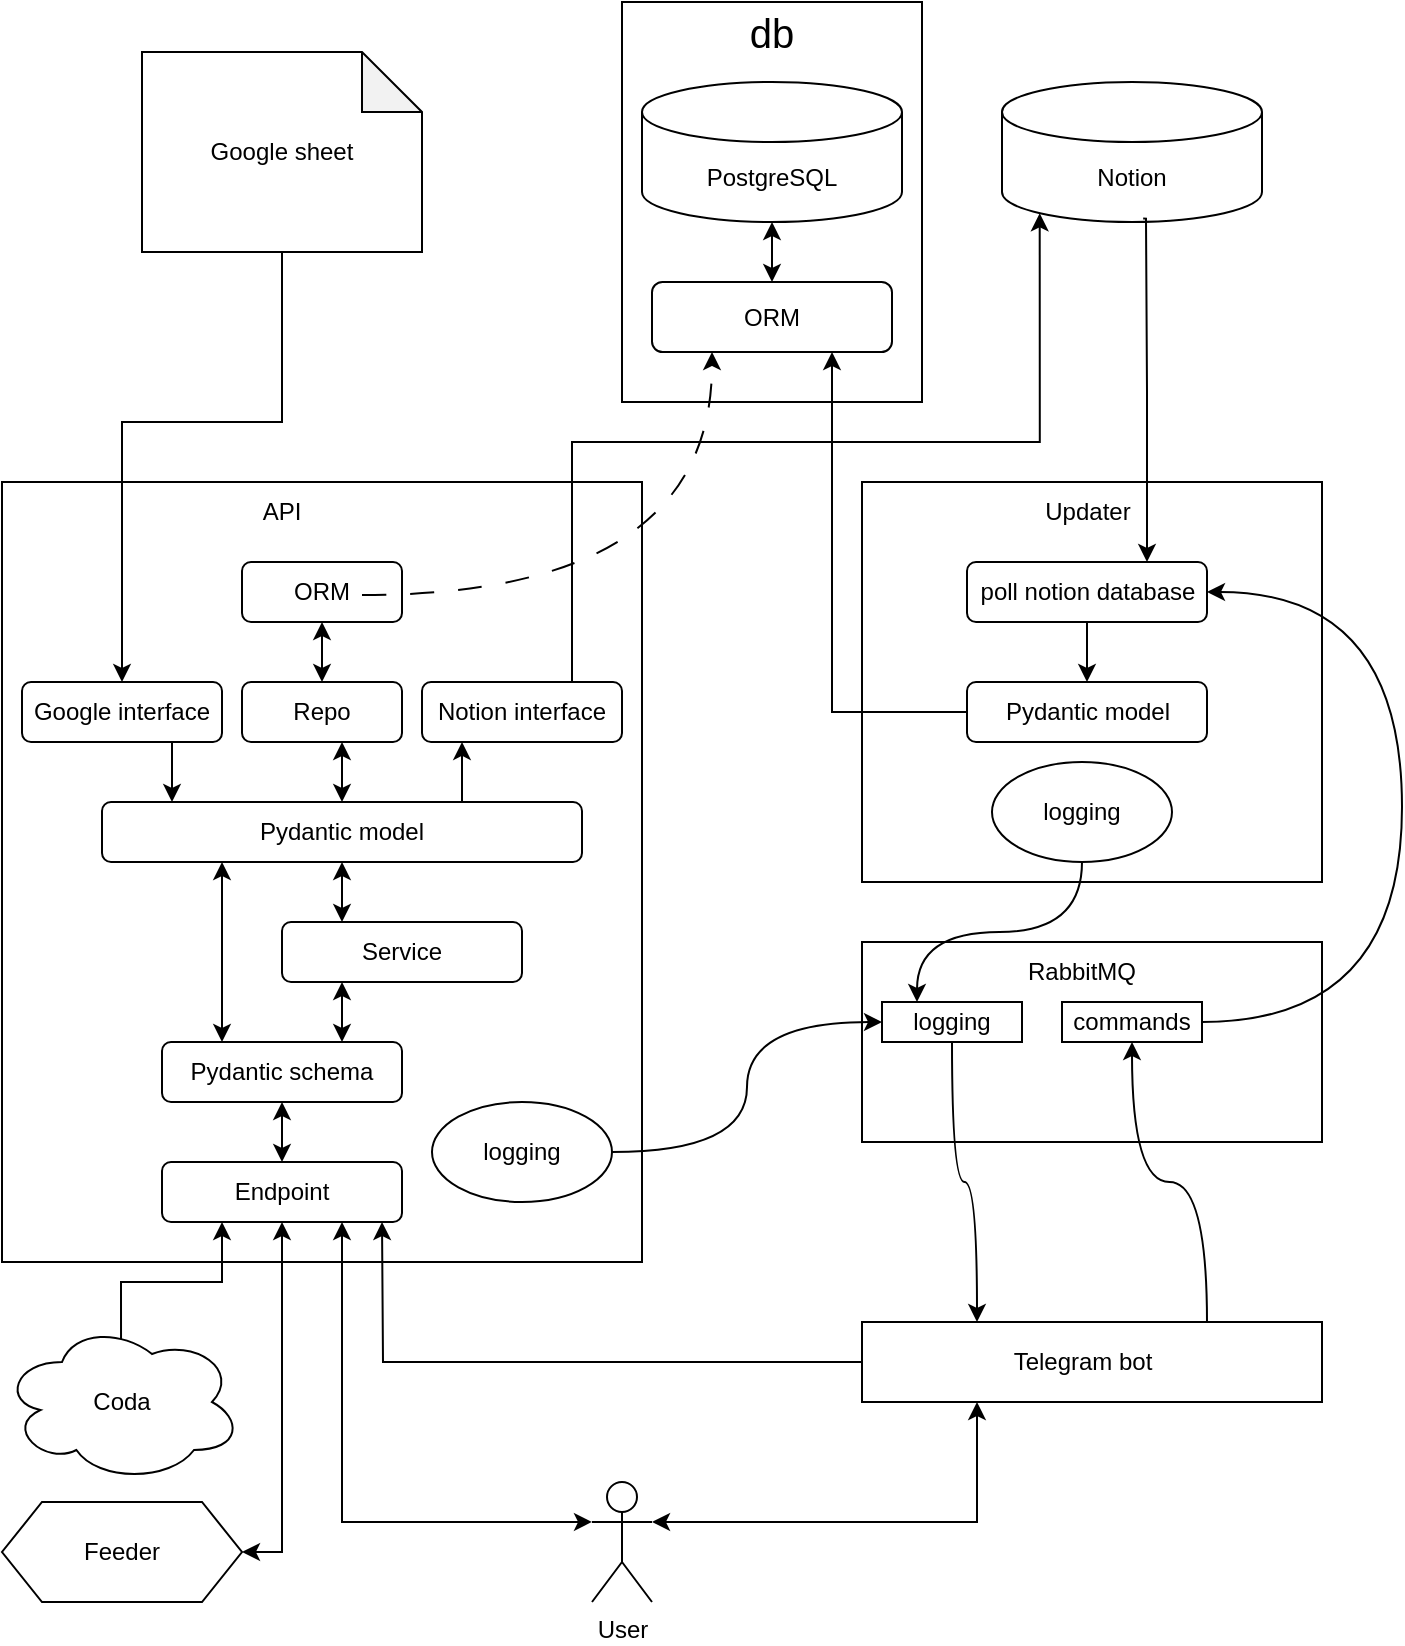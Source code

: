 <mxfile version="24.0.7" type="github">
  <diagram name="Page-1" id="0783ab3e-0a74-02c8-0abd-f7b4e66b4bec">
    <mxGraphModel dx="1243" dy="692" grid="1" gridSize="10" guides="1" tooltips="1" connect="1" arrows="1" fold="1" page="1" pageScale="1" pageWidth="850" pageHeight="1100" background="none" math="0" shadow="0">
      <root>
        <mxCell id="0" />
        <mxCell id="1" parent="0" />
        <mxCell id="vNmmwuqj3OOaJrDfATkK-8" value="" style="rounded=0;whiteSpace=wrap;html=1;fillColor=none;" vertex="1" parent="1">
          <mxGeometry x="350" y="160" width="150" height="200" as="geometry" />
        </mxCell>
        <mxCell id="vNmmwuqj3OOaJrDfATkK-1" value="PostgreSQL" style="shape=cylinder3;whiteSpace=wrap;html=1;boundedLbl=1;backgroundOutline=1;size=15;" vertex="1" parent="1">
          <mxGeometry x="360" y="200" width="130" height="70" as="geometry" />
        </mxCell>
        <mxCell id="vNmmwuqj3OOaJrDfATkK-9" value="&lt;font style=&quot;font-size: 20px;&quot;&gt;db&lt;/font&gt;" style="text;strokeColor=none;align=center;fillColor=none;html=1;verticalAlign=middle;whiteSpace=wrap;rounded=0;" vertex="1" parent="1">
          <mxGeometry x="395" y="160" width="60" height="30" as="geometry" />
        </mxCell>
        <mxCell id="vNmmwuqj3OOaJrDfATkK-11" value="ORM" style="rounded=1;whiteSpace=wrap;html=1;" vertex="1" parent="1">
          <mxGeometry x="365" y="300" width="120" height="35" as="geometry" />
        </mxCell>
        <mxCell id="vNmmwuqj3OOaJrDfATkK-16" style="rounded=0;orthogonalLoop=1;jettySize=auto;html=1;entryX=0.5;entryY=1;entryDx=0;entryDy=0;entryPerimeter=0;edgeStyle=orthogonalEdgeStyle;startArrow=classic;startFill=1;" edge="1" parent="1" source="vNmmwuqj3OOaJrDfATkK-11" target="vNmmwuqj3OOaJrDfATkK-1">
          <mxGeometry relative="1" as="geometry" />
        </mxCell>
        <mxCell id="vNmmwuqj3OOaJrDfATkK-18" value="" style="rounded=0;whiteSpace=wrap;html=1;fillColor=none;" vertex="1" parent="1">
          <mxGeometry x="40" y="400" width="320" height="390" as="geometry" />
        </mxCell>
        <mxCell id="vNmmwuqj3OOaJrDfATkK-19" value="API" style="text;strokeColor=none;align=center;fillColor=none;html=1;verticalAlign=middle;whiteSpace=wrap;rounded=0;" vertex="1" parent="1">
          <mxGeometry x="150" y="400" width="60" height="30" as="geometry" />
        </mxCell>
        <mxCell id="vNmmwuqj3OOaJrDfATkK-20" value="ORM" style="rounded=1;whiteSpace=wrap;html=1;fillColor=default;" vertex="1" parent="1">
          <mxGeometry x="160" y="440" width="80" height="30" as="geometry" />
        </mxCell>
        <mxCell id="vNmmwuqj3OOaJrDfATkK-22" style="edgeStyle=orthogonalEdgeStyle;rounded=0;orthogonalLoop=1;jettySize=auto;html=1;entryX=0.25;entryY=1;entryDx=0;entryDy=0;strokeColor=default;elbow=vertical;curved=1;dashed=1;dashPattern=12 12;exitX=0.75;exitY=0.551;exitDx=0;exitDy=0;exitPerimeter=0;" edge="1" parent="1" source="vNmmwuqj3OOaJrDfATkK-20" target="vNmmwuqj3OOaJrDfATkK-11">
          <mxGeometry relative="1" as="geometry">
            <mxPoint x="260" y="456" as="sourcePoint" />
          </mxGeometry>
        </mxCell>
        <mxCell id="vNmmwuqj3OOaJrDfATkK-31" value="" style="edgeStyle=orthogonalEdgeStyle;rounded=0;orthogonalLoop=1;jettySize=auto;html=1;startArrow=classic;startFill=1;" edge="1" parent="1" source="vNmmwuqj3OOaJrDfATkK-23" target="vNmmwuqj3OOaJrDfATkK-29">
          <mxGeometry relative="1" as="geometry">
            <Array as="points">
              <mxPoint x="210" y="540" />
              <mxPoint x="210" y="540" />
            </Array>
          </mxGeometry>
        </mxCell>
        <mxCell id="vNmmwuqj3OOaJrDfATkK-23" value="Pydantic model" style="rounded=1;whiteSpace=wrap;html=1;fillColor=default;" vertex="1" parent="1">
          <mxGeometry x="90" y="560" width="240" height="30" as="geometry" />
        </mxCell>
        <mxCell id="vNmmwuqj3OOaJrDfATkK-33" style="edgeStyle=orthogonalEdgeStyle;rounded=0;orthogonalLoop=1;jettySize=auto;html=1;exitX=0.25;exitY=0;exitDx=0;exitDy=0;entryX=0.5;entryY=1;entryDx=0;entryDy=0;startArrow=classic;startFill=1;" edge="1" parent="1" source="vNmmwuqj3OOaJrDfATkK-26" target="vNmmwuqj3OOaJrDfATkK-23">
          <mxGeometry relative="1" as="geometry" />
        </mxCell>
        <mxCell id="vNmmwuqj3OOaJrDfATkK-26" value="Service" style="rounded=1;whiteSpace=wrap;html=1;" vertex="1" parent="1">
          <mxGeometry x="180" y="620" width="120" height="30" as="geometry" />
        </mxCell>
        <mxCell id="vNmmwuqj3OOaJrDfATkK-32" style="edgeStyle=orthogonalEdgeStyle;rounded=0;orthogonalLoop=1;jettySize=auto;html=1;exitX=0.25;exitY=0;exitDx=0;exitDy=0;entryX=0.25;entryY=1;entryDx=0;entryDy=0;endArrow=classic;endFill=1;startArrow=classic;startFill=1;" edge="1" parent="1" source="vNmmwuqj3OOaJrDfATkK-28" target="vNmmwuqj3OOaJrDfATkK-23">
          <mxGeometry relative="1" as="geometry" />
        </mxCell>
        <mxCell id="vNmmwuqj3OOaJrDfATkK-34" style="edgeStyle=orthogonalEdgeStyle;rounded=0;orthogonalLoop=1;jettySize=auto;html=1;exitX=0.75;exitY=0;exitDx=0;exitDy=0;entryX=0.25;entryY=1;entryDx=0;entryDy=0;startArrow=classic;startFill=1;" edge="1" parent="1" source="vNmmwuqj3OOaJrDfATkK-28" target="vNmmwuqj3OOaJrDfATkK-26">
          <mxGeometry relative="1" as="geometry" />
        </mxCell>
        <mxCell id="vNmmwuqj3OOaJrDfATkK-28" value="Pydantic schema" style="rounded=1;whiteSpace=wrap;html=1;" vertex="1" parent="1">
          <mxGeometry x="120" y="680" width="120" height="30" as="geometry" />
        </mxCell>
        <mxCell id="vNmmwuqj3OOaJrDfATkK-30" value="" style="edgeStyle=orthogonalEdgeStyle;rounded=0;orthogonalLoop=1;jettySize=auto;html=1;startArrow=classic;startFill=1;" edge="1" parent="1" source="vNmmwuqj3OOaJrDfATkK-29" target="vNmmwuqj3OOaJrDfATkK-20">
          <mxGeometry relative="1" as="geometry" />
        </mxCell>
        <mxCell id="vNmmwuqj3OOaJrDfATkK-29" value="Repo" style="rounded=1;whiteSpace=wrap;html=1;" vertex="1" parent="1">
          <mxGeometry x="160" y="500" width="80" height="30" as="geometry" />
        </mxCell>
        <mxCell id="vNmmwuqj3OOaJrDfATkK-36" value="" style="edgeStyle=orthogonalEdgeStyle;rounded=0;orthogonalLoop=1;jettySize=auto;html=1;startArrow=classic;startFill=1;" edge="1" parent="1" source="vNmmwuqj3OOaJrDfATkK-35" target="vNmmwuqj3OOaJrDfATkK-28">
          <mxGeometry relative="1" as="geometry" />
        </mxCell>
        <mxCell id="vNmmwuqj3OOaJrDfATkK-35" value="Endpoint" style="rounded=1;whiteSpace=wrap;html=1;" vertex="1" parent="1">
          <mxGeometry x="120" y="740" width="120" height="30" as="geometry" />
        </mxCell>
        <mxCell id="vNmmwuqj3OOaJrDfATkK-37" value="Notion" style="shape=cylinder3;whiteSpace=wrap;html=1;boundedLbl=1;backgroundOutline=1;size=15;" vertex="1" parent="1">
          <mxGeometry x="540" y="200" width="130" height="70" as="geometry" />
        </mxCell>
        <mxCell id="vNmmwuqj3OOaJrDfATkK-39" value="" style="rounded=0;whiteSpace=wrap;html=1;fillColor=none;" vertex="1" parent="1">
          <mxGeometry x="470" y="400" width="230" height="200" as="geometry" />
        </mxCell>
        <mxCell id="vNmmwuqj3OOaJrDfATkK-40" value="Updater" style="text;strokeColor=none;align=center;fillColor=none;html=1;verticalAlign=middle;whiteSpace=wrap;rounded=0;" vertex="1" parent="1">
          <mxGeometry x="552.5" y="400" width="60" height="30" as="geometry" />
        </mxCell>
        <mxCell id="vNmmwuqj3OOaJrDfATkK-44" value="" style="edgeStyle=orthogonalEdgeStyle;rounded=0;orthogonalLoop=1;jettySize=auto;html=1;" edge="1" parent="1" source="vNmmwuqj3OOaJrDfATkK-41" target="vNmmwuqj3OOaJrDfATkK-43">
          <mxGeometry relative="1" as="geometry" />
        </mxCell>
        <mxCell id="vNmmwuqj3OOaJrDfATkK-41" value="poll notion database" style="rounded=1;whiteSpace=wrap;html=1;" vertex="1" parent="1">
          <mxGeometry x="522.5" y="440" width="120" height="30" as="geometry" />
        </mxCell>
        <mxCell id="vNmmwuqj3OOaJrDfATkK-42" style="edgeStyle=orthogonalEdgeStyle;rounded=0;orthogonalLoop=1;jettySize=auto;html=1;entryX=0.543;entryY=0.975;entryDx=0;entryDy=0;entryPerimeter=0;exitX=0.75;exitY=0;exitDx=0;exitDy=0;startArrow=classic;startFill=1;endArrow=none;endFill=0;" edge="1" parent="1" source="vNmmwuqj3OOaJrDfATkK-41" target="vNmmwuqj3OOaJrDfATkK-37">
          <mxGeometry relative="1" as="geometry">
            <Array as="points">
              <mxPoint x="612" y="355" />
              <mxPoint x="612" y="268" />
            </Array>
          </mxGeometry>
        </mxCell>
        <mxCell id="vNmmwuqj3OOaJrDfATkK-47" style="edgeStyle=orthogonalEdgeStyle;rounded=0;orthogonalLoop=1;jettySize=auto;html=1;exitX=0;exitY=0.5;exitDx=0;exitDy=0;entryX=0.75;entryY=1;entryDx=0;entryDy=0;" edge="1" parent="1" source="vNmmwuqj3OOaJrDfATkK-43" target="vNmmwuqj3OOaJrDfATkK-11">
          <mxGeometry relative="1" as="geometry" />
        </mxCell>
        <mxCell id="vNmmwuqj3OOaJrDfATkK-43" value="Pydantic model" style="rounded=1;whiteSpace=wrap;html=1;" vertex="1" parent="1">
          <mxGeometry x="522.5" y="500" width="120" height="30" as="geometry" />
        </mxCell>
        <mxCell id="vNmmwuqj3OOaJrDfATkK-48" value="Google sheet" style="shape=note;whiteSpace=wrap;html=1;backgroundOutline=1;darkOpacity=0.05;" vertex="1" parent="1">
          <mxGeometry x="110" y="185" width="140" height="100" as="geometry" />
        </mxCell>
        <mxCell id="vNmmwuqj3OOaJrDfATkK-52" style="edgeStyle=orthogonalEdgeStyle;rounded=0;orthogonalLoop=1;jettySize=auto;html=1;exitX=0.5;exitY=0;exitDx=0;exitDy=0;startArrow=classic;startFill=1;endArrow=none;endFill=0;" edge="1" parent="1" source="vNmmwuqj3OOaJrDfATkK-51" target="vNmmwuqj3OOaJrDfATkK-48">
          <mxGeometry relative="1" as="geometry">
            <Array as="points">
              <mxPoint x="100" y="500" />
              <mxPoint x="100" y="370" />
              <mxPoint x="180" y="370" />
            </Array>
          </mxGeometry>
        </mxCell>
        <mxCell id="vNmmwuqj3OOaJrDfATkK-51" value="Google interface" style="rounded=1;whiteSpace=wrap;html=1;" vertex="1" parent="1">
          <mxGeometry x="50" y="500" width="100" height="30" as="geometry" />
        </mxCell>
        <mxCell id="vNmmwuqj3OOaJrDfATkK-85" value="" style="edgeStyle=orthogonalEdgeStyle;rounded=0;orthogonalLoop=1;jettySize=auto;html=1;entryX=0.25;entryY=1;entryDx=0;entryDy=0;exitX=0.496;exitY=0.114;exitDx=0;exitDy=0;exitPerimeter=0;" edge="1" parent="1" source="vNmmwuqj3OOaJrDfATkK-54" target="vNmmwuqj3OOaJrDfATkK-35">
          <mxGeometry relative="1" as="geometry">
            <Array as="points">
              <mxPoint x="100" y="800" />
              <mxPoint x="150" y="800" />
            </Array>
          </mxGeometry>
        </mxCell>
        <mxCell id="vNmmwuqj3OOaJrDfATkK-54" value="Coda" style="ellipse;shape=cloud;whiteSpace=wrap;html=1;" vertex="1" parent="1">
          <mxGeometry x="40" y="820" width="120" height="80" as="geometry" />
        </mxCell>
        <mxCell id="vNmmwuqj3OOaJrDfATkK-58" style="edgeStyle=orthogonalEdgeStyle;rounded=0;orthogonalLoop=1;jettySize=auto;html=1;exitX=0.2;exitY=0.999;exitDx=0;exitDy=0;entryX=0.75;entryY=0;entryDx=0;entryDy=0;exitPerimeter=0;startArrow=classic;startFill=1;endArrow=none;endFill=0;" edge="1" parent="1" source="vNmmwuqj3OOaJrDfATkK-56" target="vNmmwuqj3OOaJrDfATkK-23">
          <mxGeometry relative="1" as="geometry" />
        </mxCell>
        <mxCell id="vNmmwuqj3OOaJrDfATkK-56" value="Notion interface" style="rounded=1;whiteSpace=wrap;html=1;" vertex="1" parent="1">
          <mxGeometry x="250" y="500" width="100" height="30" as="geometry" />
        </mxCell>
        <mxCell id="vNmmwuqj3OOaJrDfATkK-57" style="edgeStyle=orthogonalEdgeStyle;rounded=0;orthogonalLoop=1;jettySize=auto;html=1;exitX=0.75;exitY=1;exitDx=0;exitDy=0;" edge="1" parent="1" source="vNmmwuqj3OOaJrDfATkK-51">
          <mxGeometry relative="1" as="geometry">
            <mxPoint x="125" y="560" as="targetPoint" />
          </mxGeometry>
        </mxCell>
        <mxCell id="vNmmwuqj3OOaJrDfATkK-59" style="edgeStyle=orthogonalEdgeStyle;rounded=0;orthogonalLoop=1;jettySize=auto;html=1;exitX=0.75;exitY=0;exitDx=0;exitDy=0;entryX=0.145;entryY=1;entryDx=0;entryDy=-4.35;entryPerimeter=0;" edge="1" parent="1" source="vNmmwuqj3OOaJrDfATkK-56" target="vNmmwuqj3OOaJrDfATkK-37">
          <mxGeometry relative="1" as="geometry">
            <Array as="points">
              <mxPoint x="325" y="380" />
              <mxPoint x="559" y="380" />
            </Array>
          </mxGeometry>
        </mxCell>
        <mxCell id="vNmmwuqj3OOaJrDfATkK-61" value="" style="edgeStyle=orthogonalEdgeStyle;rounded=0;orthogonalLoop=1;jettySize=auto;html=1;startArrow=classic;startFill=1;exitX=0;exitY=0.333;exitDx=0;exitDy=0;exitPerimeter=0;entryX=0.75;entryY=1;entryDx=0;entryDy=0;" edge="1" parent="1" source="vNmmwuqj3OOaJrDfATkK-60" target="vNmmwuqj3OOaJrDfATkK-35">
          <mxGeometry relative="1" as="geometry" />
        </mxCell>
        <mxCell id="vNmmwuqj3OOaJrDfATkK-60" value="User" style="shape=umlActor;verticalLabelPosition=bottom;verticalAlign=top;html=1;outlineConnect=0;" vertex="1" parent="1">
          <mxGeometry x="335" y="900" width="30" height="60" as="geometry" />
        </mxCell>
        <mxCell id="vNmmwuqj3OOaJrDfATkK-66" style="edgeStyle=orthogonalEdgeStyle;rounded=0;orthogonalLoop=1;jettySize=auto;html=1;exitX=0;exitY=0.5;exitDx=0;exitDy=0;" edge="1" parent="1" source="vNmmwuqj3OOaJrDfATkK-62">
          <mxGeometry relative="1" as="geometry">
            <mxPoint x="230" y="770" as="targetPoint" />
          </mxGeometry>
        </mxCell>
        <mxCell id="vNmmwuqj3OOaJrDfATkK-78" style="edgeStyle=orthogonalEdgeStyle;rounded=0;orthogonalLoop=1;jettySize=auto;html=1;exitX=0.75;exitY=0;exitDx=0;exitDy=0;entryX=0.5;entryY=1;entryDx=0;entryDy=0;curved=1;" edge="1" parent="1" source="vNmmwuqj3OOaJrDfATkK-62" target="vNmmwuqj3OOaJrDfATkK-77">
          <mxGeometry relative="1" as="geometry" />
        </mxCell>
        <mxCell id="vNmmwuqj3OOaJrDfATkK-62" value="" style="rounded=0;whiteSpace=wrap;html=1;fillColor=none;" vertex="1" parent="1">
          <mxGeometry x="470" y="820" width="230" height="40" as="geometry" />
        </mxCell>
        <mxCell id="vNmmwuqj3OOaJrDfATkK-63" value="Telegram bot" style="text;strokeColor=none;align=center;fillColor=none;html=1;verticalAlign=middle;whiteSpace=wrap;rounded=0;" vertex="1" parent="1">
          <mxGeometry x="537.5" y="825" width="85" height="30" as="geometry" />
        </mxCell>
        <mxCell id="vNmmwuqj3OOaJrDfATkK-64" value="" style="rounded=0;whiteSpace=wrap;html=1;fillColor=none;" vertex="1" parent="1">
          <mxGeometry x="470" y="630" width="230" height="100" as="geometry" />
        </mxCell>
        <mxCell id="vNmmwuqj3OOaJrDfATkK-65" value="RabbitMQ" style="text;strokeColor=none;align=center;fillColor=none;html=1;verticalAlign=middle;whiteSpace=wrap;rounded=0;" vertex="1" parent="1">
          <mxGeometry x="550" y="630" width="60" height="30" as="geometry" />
        </mxCell>
        <mxCell id="vNmmwuqj3OOaJrDfATkK-67" style="edgeStyle=orthogonalEdgeStyle;rounded=0;orthogonalLoop=1;jettySize=auto;html=1;exitX=0.25;exitY=1;exitDx=0;exitDy=0;entryX=1;entryY=0.333;entryDx=0;entryDy=0;entryPerimeter=0;startArrow=classic;startFill=1;" edge="1" parent="1" source="vNmmwuqj3OOaJrDfATkK-62" target="vNmmwuqj3OOaJrDfATkK-60">
          <mxGeometry relative="1" as="geometry" />
        </mxCell>
        <mxCell id="vNmmwuqj3OOaJrDfATkK-70" style="edgeStyle=orthogonalEdgeStyle;rounded=0;orthogonalLoop=1;jettySize=auto;html=1;exitX=1;exitY=0.5;exitDx=0;exitDy=0;entryX=0;entryY=0.5;entryDx=0;entryDy=0;curved=1;" edge="1" parent="1" source="vNmmwuqj3OOaJrDfATkK-69" target="vNmmwuqj3OOaJrDfATkK-75">
          <mxGeometry relative="1" as="geometry" />
        </mxCell>
        <mxCell id="vNmmwuqj3OOaJrDfATkK-69" value="logging" style="ellipse;whiteSpace=wrap;html=1;" vertex="1" parent="1">
          <mxGeometry x="255" y="710" width="90" height="50" as="geometry" />
        </mxCell>
        <mxCell id="vNmmwuqj3OOaJrDfATkK-73" style="edgeStyle=orthogonalEdgeStyle;rounded=0;orthogonalLoop=1;jettySize=auto;html=1;exitX=0.5;exitY=1;exitDx=0;exitDy=0;entryX=0.25;entryY=0;entryDx=0;entryDy=0;curved=1;" edge="1" parent="1" source="vNmmwuqj3OOaJrDfATkK-72" target="vNmmwuqj3OOaJrDfATkK-75">
          <mxGeometry relative="1" as="geometry" />
        </mxCell>
        <mxCell id="vNmmwuqj3OOaJrDfATkK-72" value="logging" style="ellipse;whiteSpace=wrap;html=1;" vertex="1" parent="1">
          <mxGeometry x="535" y="540" width="90" height="50" as="geometry" />
        </mxCell>
        <mxCell id="vNmmwuqj3OOaJrDfATkK-76" style="edgeStyle=orthogonalEdgeStyle;rounded=0;orthogonalLoop=1;jettySize=auto;html=1;exitX=0.5;exitY=1;exitDx=0;exitDy=0;entryX=0.25;entryY=0;entryDx=0;entryDy=0;curved=1;" edge="1" parent="1" source="vNmmwuqj3OOaJrDfATkK-75" target="vNmmwuqj3OOaJrDfATkK-62">
          <mxGeometry relative="1" as="geometry" />
        </mxCell>
        <mxCell id="vNmmwuqj3OOaJrDfATkK-75" value="logging" style="rounded=0;whiteSpace=wrap;html=1;" vertex="1" parent="1">
          <mxGeometry x="480" y="660" width="70" height="20" as="geometry" />
        </mxCell>
        <mxCell id="vNmmwuqj3OOaJrDfATkK-79" style="edgeStyle=orthogonalEdgeStyle;rounded=0;orthogonalLoop=1;jettySize=auto;html=1;exitX=1;exitY=0.5;exitDx=0;exitDy=0;entryX=1;entryY=0.5;entryDx=0;entryDy=0;curved=1;" edge="1" parent="1" source="vNmmwuqj3OOaJrDfATkK-77" target="vNmmwuqj3OOaJrDfATkK-41">
          <mxGeometry relative="1" as="geometry">
            <Array as="points">
              <mxPoint x="740" y="670" />
              <mxPoint x="740" y="455" />
            </Array>
          </mxGeometry>
        </mxCell>
        <mxCell id="vNmmwuqj3OOaJrDfATkK-77" value="commands" style="rounded=0;whiteSpace=wrap;html=1;" vertex="1" parent="1">
          <mxGeometry x="570" y="660" width="70" height="20" as="geometry" />
        </mxCell>
        <mxCell id="vNmmwuqj3OOaJrDfATkK-83" style="edgeStyle=orthogonalEdgeStyle;rounded=0;orthogonalLoop=1;jettySize=auto;html=1;exitX=1;exitY=0.5;exitDx=0;exitDy=0;startArrow=classic;startFill=1;" edge="1" parent="1" source="vNmmwuqj3OOaJrDfATkK-81" target="vNmmwuqj3OOaJrDfATkK-35">
          <mxGeometry relative="1" as="geometry" />
        </mxCell>
        <mxCell id="vNmmwuqj3OOaJrDfATkK-81" value="Feeder" style="shape=hexagon;perimeter=hexagonPerimeter2;whiteSpace=wrap;html=1;fixedSize=1;" vertex="1" parent="1">
          <mxGeometry x="40" y="910" width="120" height="50" as="geometry" />
        </mxCell>
      </root>
    </mxGraphModel>
  </diagram>
</mxfile>
